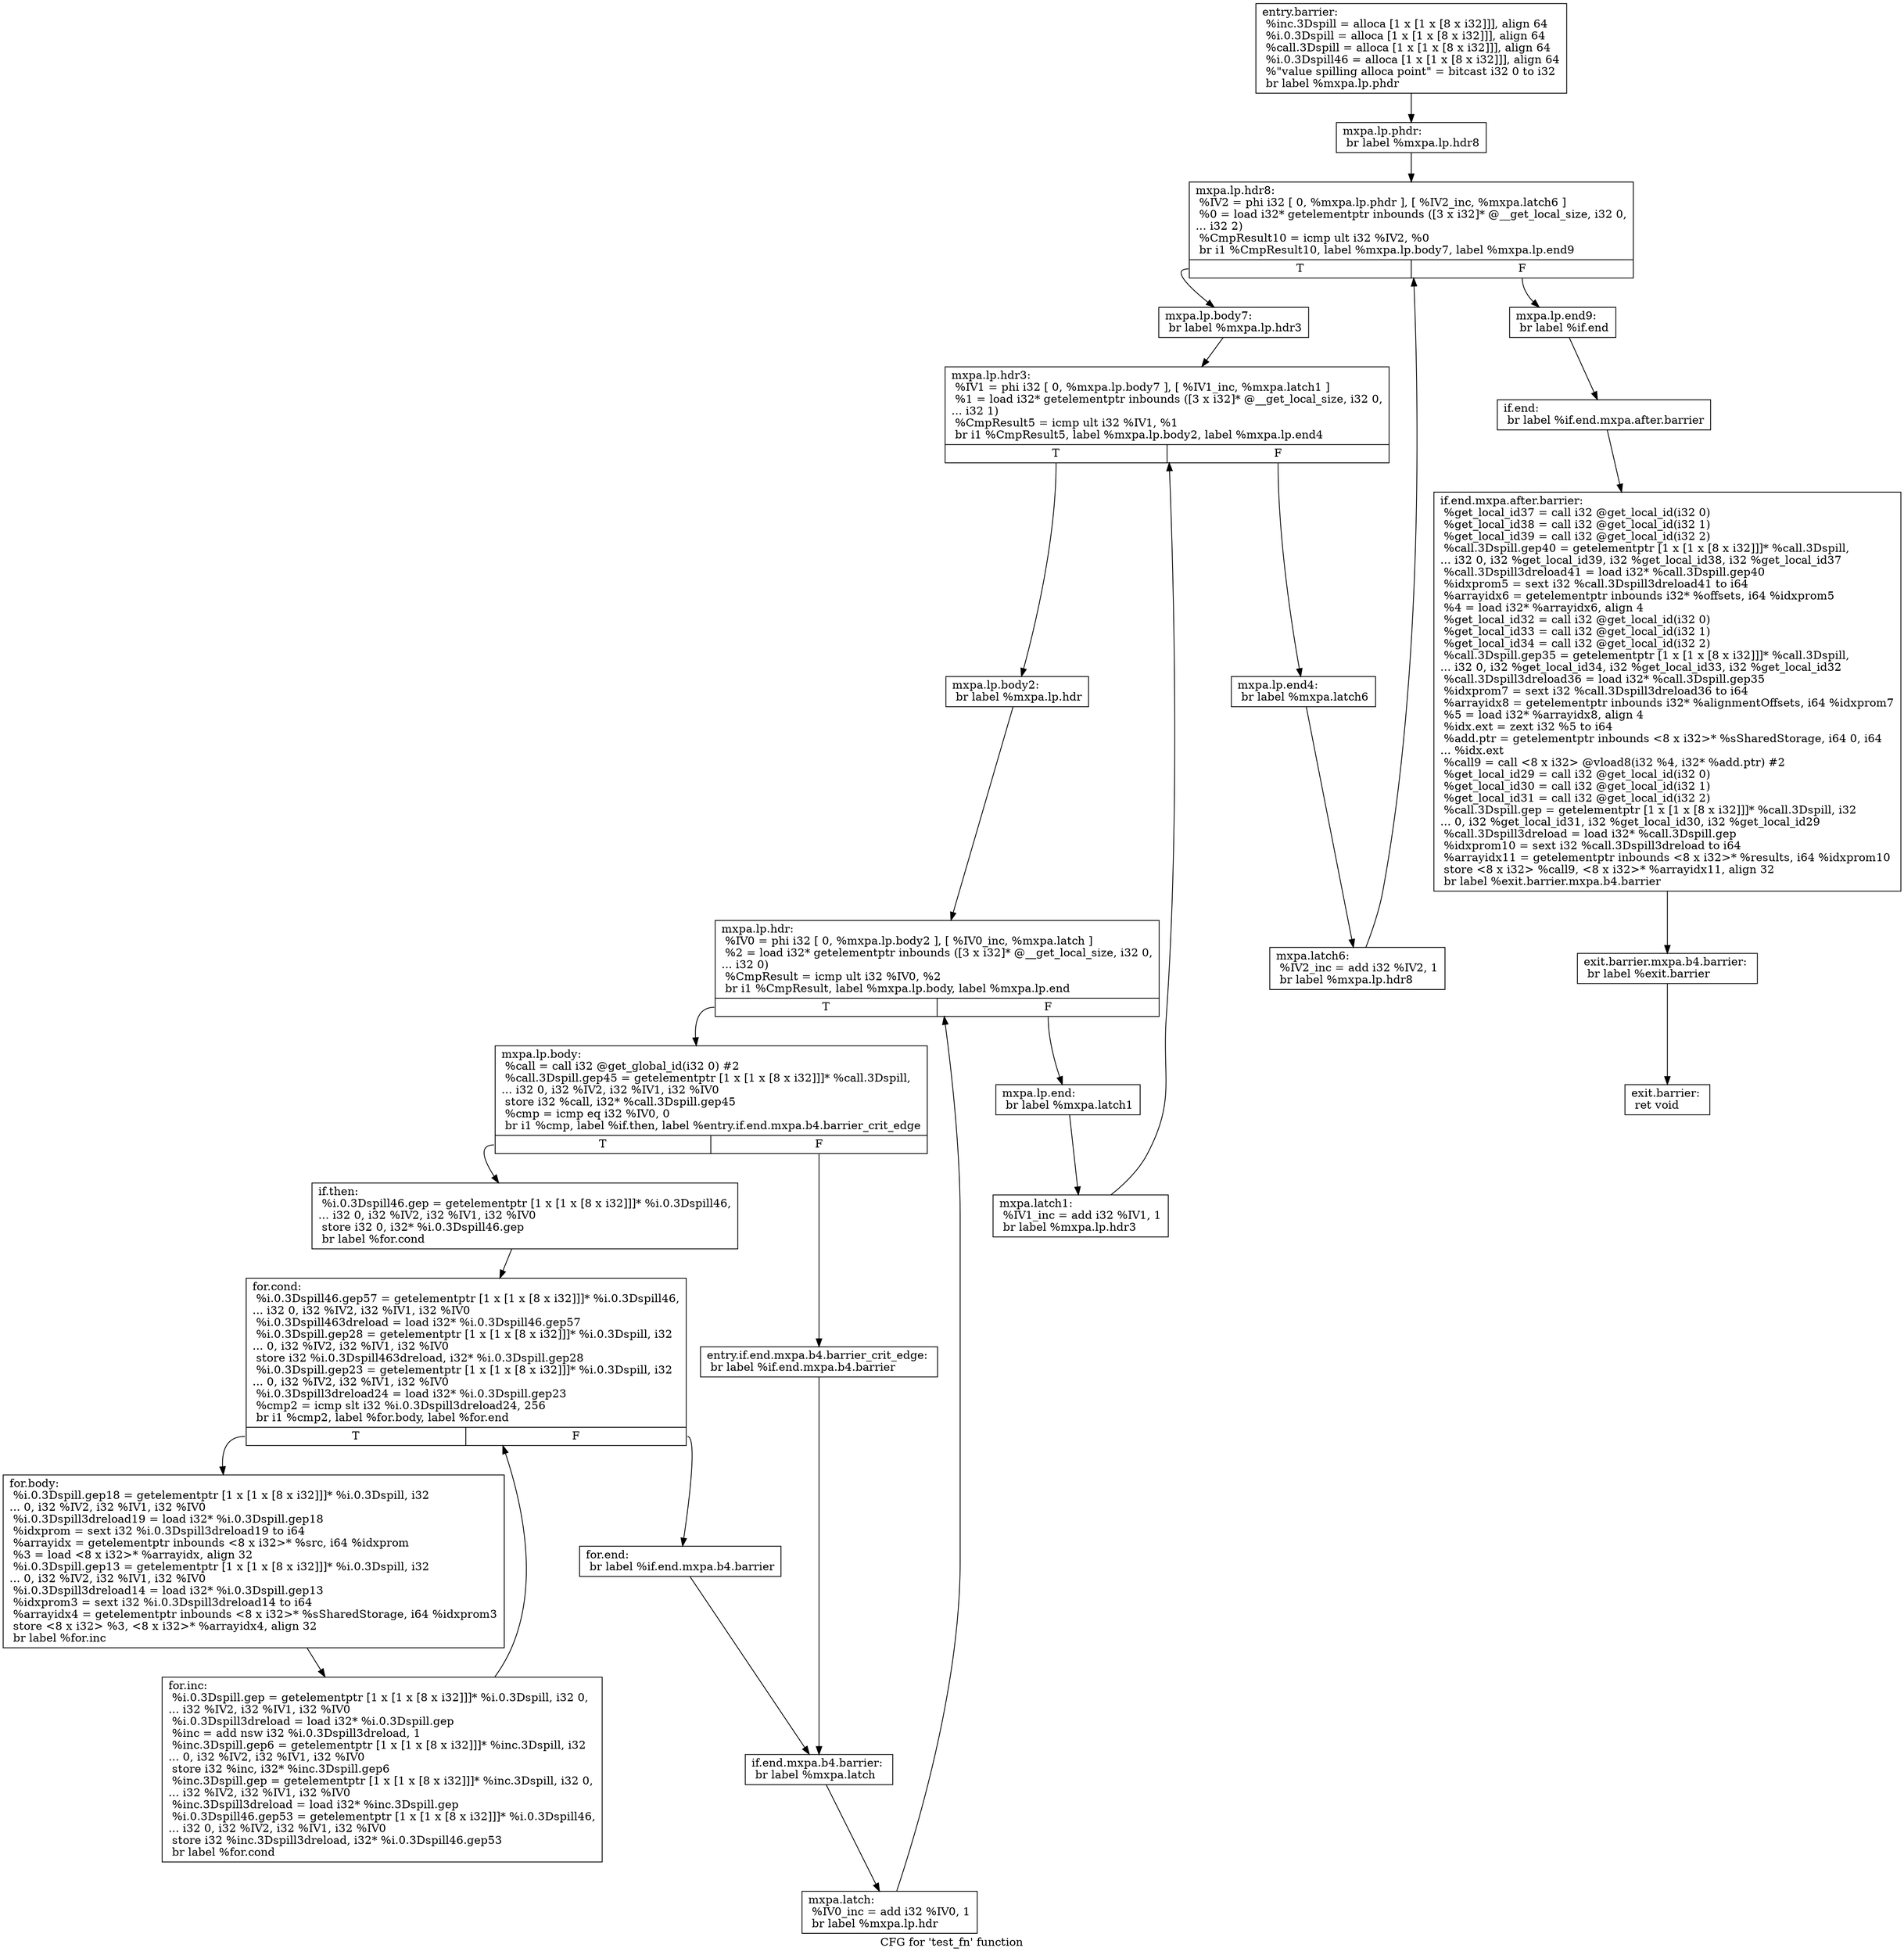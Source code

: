 digraph "CFG for 'test_fn' function" {
	label="CFG for 'test_fn' function";

	Node0x3b3ef10 [shape=record,label="{entry.barrier:\l  %inc.3Dspill = alloca [1 x [1 x [8 x i32]]], align 64\l  %i.0.3Dspill = alloca [1 x [1 x [8 x i32]]], align 64\l  %call.3Dspill = alloca [1 x [1 x [8 x i32]]], align 64\l  %i.0.3Dspill46 = alloca [1 x [1 x [8 x i32]]], align 64\l  %\"value spilling alloca point\" = bitcast i32 0 to i32\l  br label %mxpa.lp.phdr\l}"];
	Node0x3b3ef10 -> Node0x3b3f2b0;
	Node0x3b3f2b0 [shape=record,label="{mxpa.lp.phdr:                                     \l  br label %mxpa.lp.hdr8\l}"];
	Node0x3b3f2b0 -> Node0x3b3f430;
	Node0x3b3f430 [shape=record,label="{mxpa.lp.hdr8:                                     \l  %IV2 = phi i32 [ 0, %mxpa.lp.phdr ], [ %IV2_inc, %mxpa.latch6 ]\l  %0 = load i32* getelementptr inbounds ([3 x i32]* @__get_local_size, i32 0,\l... i32 2)\l  %CmpResult10 = icmp ult i32 %IV2, %0\l  br i1 %CmpResult10, label %mxpa.lp.body7, label %mxpa.lp.end9\l|{<s0>T|<s1>F}}"];
	Node0x3b3f430:s0 -> Node0x3b3fae0;
	Node0x3b3f430:s1 -> Node0x3b3fbc0;
	Node0x3b3fae0 [shape=record,label="{mxpa.lp.body7:                                    \l  br label %mxpa.lp.hdr3\l}"];
	Node0x3b3fae0 -> Node0x3b3fd70;
	Node0x3b3fd70 [shape=record,label="{mxpa.lp.hdr3:                                     \l  %IV1 = phi i32 [ 0, %mxpa.lp.body7 ], [ %IV1_inc, %mxpa.latch1 ]\l  %1 = load i32* getelementptr inbounds ([3 x i32]* @__get_local_size, i32 0,\l... i32 1)\l  %CmpResult5 = icmp ult i32 %IV1, %1\l  br i1 %CmpResult5, label %mxpa.lp.body2, label %mxpa.lp.end4\l|{<s0>T|<s1>F}}"];
	Node0x3b3fd70:s0 -> Node0x3b40380;
	Node0x3b3fd70:s1 -> Node0x3b40460;
	Node0x3b40380 [shape=record,label="{mxpa.lp.body2:                                    \l  br label %mxpa.lp.hdr\l}"];
	Node0x3b40380 -> Node0x3b40610;
	Node0x3b40610 [shape=record,label="{mxpa.lp.hdr:                                      \l  %IV0 = phi i32 [ 0, %mxpa.lp.body2 ], [ %IV0_inc, %mxpa.latch ]\l  %2 = load i32* getelementptr inbounds ([3 x i32]* @__get_local_size, i32 0,\l... i32 0)\l  %CmpResult = icmp ult i32 %IV0, %2\l  br i1 %CmpResult, label %mxpa.lp.body, label %mxpa.lp.end\l|{<s0>T|<s1>F}}"];
	Node0x3b40610:s0 -> Node0x3b40dc0;
	Node0x3b40610:s1 -> Node0x3b40ea0;
	Node0x3b40dc0 [shape=record,label="{mxpa.lp.body:                                     \l  %call = call i32 @get_global_id(i32 0) #2\l  %call.3Dspill.gep45 = getelementptr [1 x [1 x [8 x i32]]]* %call.3Dspill,\l... i32 0, i32 %IV2, i32 %IV1, i32 %IV0\l  store i32 %call, i32* %call.3Dspill.gep45\l  %cmp = icmp eq i32 %IV0, 0\l  br i1 %cmp, label %if.then, label %entry.if.end.mxpa.b4.barrier_crit_edge\l|{<s0>T|<s1>F}}"];
	Node0x3b40dc0:s0 -> Node0x3b414c0;
	Node0x3b40dc0:s1 -> Node0x3b415c0;
	Node0x3b415c0 [shape=record,label="{entry.if.end.mxpa.b4.barrier_crit_edge:           \l  br label %if.end.mxpa.b4.barrier\l}"];
	Node0x3b415c0 -> Node0x3b41710;
	Node0x3b414c0 [shape=record,label="{if.then:                                          \l  %i.0.3Dspill46.gep = getelementptr [1 x [1 x [8 x i32]]]* %i.0.3Dspill46,\l... i32 0, i32 %IV2, i32 %IV1, i32 %IV0\l  store i32 0, i32* %i.0.3Dspill46.gep\l  br label %for.cond\l}"];
	Node0x3b414c0 -> Node0x3b419d0;
	Node0x3b419d0 [shape=record,label="{for.cond:                                         \l  %i.0.3Dspill46.gep57 = getelementptr [1 x [1 x [8 x i32]]]* %i.0.3Dspill46,\l... i32 0, i32 %IV2, i32 %IV1, i32 %IV0\l  %i.0.3Dspill463dreload = load i32* %i.0.3Dspill46.gep57\l  %i.0.3Dspill.gep28 = getelementptr [1 x [1 x [8 x i32]]]* %i.0.3Dspill, i32\l... 0, i32 %IV2, i32 %IV1, i32 %IV0\l  store i32 %i.0.3Dspill463dreload, i32* %i.0.3Dspill.gep28\l  %i.0.3Dspill.gep23 = getelementptr [1 x [1 x [8 x i32]]]* %i.0.3Dspill, i32\l... 0, i32 %IV2, i32 %IV1, i32 %IV0\l  %i.0.3Dspill3dreload24 = load i32* %i.0.3Dspill.gep23\l  %cmp2 = icmp slt i32 %i.0.3Dspill3dreload24, 256\l  br i1 %cmp2, label %for.body, label %for.end\l|{<s0>T|<s1>F}}"];
	Node0x3b419d0:s0 -> Node0x3b420d0;
	Node0x3b419d0:s1 -> Node0x3b421c0;
	Node0x3b420d0 [shape=record,label="{for.body:                                         \l  %i.0.3Dspill.gep18 = getelementptr [1 x [1 x [8 x i32]]]* %i.0.3Dspill, i32\l... 0, i32 %IV2, i32 %IV1, i32 %IV0\l  %i.0.3Dspill3dreload19 = load i32* %i.0.3Dspill.gep18\l  %idxprom = sext i32 %i.0.3Dspill3dreload19 to i64\l  %arrayidx = getelementptr inbounds \<8 x i32\>* %src, i64 %idxprom\l  %3 = load \<8 x i32\>* %arrayidx, align 32\l  %i.0.3Dspill.gep13 = getelementptr [1 x [1 x [8 x i32]]]* %i.0.3Dspill, i32\l... 0, i32 %IV2, i32 %IV1, i32 %IV0\l  %i.0.3Dspill3dreload14 = load i32* %i.0.3Dspill.gep13\l  %idxprom3 = sext i32 %i.0.3Dspill3dreload14 to i64\l  %arrayidx4 = getelementptr inbounds \<8 x i32\>* %sSharedStorage, i64 %idxprom3\l  store \<8 x i32\> %3, \<8 x i32\>* %arrayidx4, align 32\l  br label %for.inc\l}"];
	Node0x3b420d0 -> Node0x3b42d40;
	Node0x3b42d40 [shape=record,label="{for.inc:                                          \l  %i.0.3Dspill.gep = getelementptr [1 x [1 x [8 x i32]]]* %i.0.3Dspill, i32 0,\l... i32 %IV2, i32 %IV1, i32 %IV0\l  %i.0.3Dspill3dreload = load i32* %i.0.3Dspill.gep\l  %inc = add nsw i32 %i.0.3Dspill3dreload, 1\l  %inc.3Dspill.gep6 = getelementptr [1 x [1 x [8 x i32]]]* %inc.3Dspill, i32\l... 0, i32 %IV2, i32 %IV1, i32 %IV0\l  store i32 %inc, i32* %inc.3Dspill.gep6\l  %inc.3Dspill.gep = getelementptr [1 x [1 x [8 x i32]]]* %inc.3Dspill, i32 0,\l... i32 %IV2, i32 %IV1, i32 %IV0\l  %inc.3Dspill3dreload = load i32* %inc.3Dspill.gep\l  %i.0.3Dspill46.gep53 = getelementptr [1 x [1 x [8 x i32]]]* %i.0.3Dspill46,\l... i32 0, i32 %IV2, i32 %IV1, i32 %IV0\l  store i32 %inc.3Dspill3dreload, i32* %i.0.3Dspill46.gep53\l  br label %for.cond\l}"];
	Node0x3b42d40 -> Node0x3b419d0;
	Node0x3b421c0 [shape=record,label="{for.end:                                          \l  br label %if.end.mxpa.b4.barrier\l}"];
	Node0x3b421c0 -> Node0x3b41710;
	Node0x3b3fbc0 [shape=record,label="{mxpa.lp.end9:                                     \l  br label %if.end\l}"];
	Node0x3b3fbc0 -> Node0x3b43640;
	Node0x3b40460 [shape=record,label="{mxpa.lp.end4:                                     \l  br label %mxpa.latch6\l}"];
	Node0x3b40460 -> Node0x3b3e5c0;
	Node0x3b40ea0 [shape=record,label="{mxpa.lp.end:                                      \l  br label %mxpa.latch1\l}"];
	Node0x3b40ea0 -> Node0x3b3ff30;
	Node0x3b41710 [shape=record,label="{if.end.mxpa.b4.barrier:                           \l  br label %mxpa.latch\l}"];
	Node0x3b41710 -> Node0x3b3f5f0;
	Node0x3b3f5f0 [shape=record,label="{mxpa.latch:                                       \l  %IV0_inc = add i32 %IV0, 1\l  br label %mxpa.lp.hdr\l}"];
	Node0x3b3f5f0 -> Node0x3b40610;
	Node0x3b3ff30 [shape=record,label="{mxpa.latch1:                                      \l  %IV1_inc = add i32 %IV1, 1\l  br label %mxpa.lp.hdr3\l}"];
	Node0x3b3ff30 -> Node0x3b3fd70;
	Node0x3b3e5c0 [shape=record,label="{mxpa.latch6:                                      \l  %IV2_inc = add i32 %IV2, 1\l  br label %mxpa.lp.hdr8\l}"];
	Node0x3b3e5c0 -> Node0x3b3f430;
	Node0x3b43640 [shape=record,label="{if.end:                                           \l  br label %if.end.mxpa.after.barrier\l}"];
	Node0x3b43640 -> Node0x3b43bf0;
	Node0x3b43bf0 [shape=record,label="{if.end.mxpa.after.barrier:                        \l  %get_local_id37 = call i32 @get_local_id(i32 0)\l  %get_local_id38 = call i32 @get_local_id(i32 1)\l  %get_local_id39 = call i32 @get_local_id(i32 2)\l  %call.3Dspill.gep40 = getelementptr [1 x [1 x [8 x i32]]]* %call.3Dspill,\l... i32 0, i32 %get_local_id39, i32 %get_local_id38, i32 %get_local_id37\l  %call.3Dspill3dreload41 = load i32* %call.3Dspill.gep40\l  %idxprom5 = sext i32 %call.3Dspill3dreload41 to i64\l  %arrayidx6 = getelementptr inbounds i32* %offsets, i64 %idxprom5\l  %4 = load i32* %arrayidx6, align 4\l  %get_local_id32 = call i32 @get_local_id(i32 0)\l  %get_local_id33 = call i32 @get_local_id(i32 1)\l  %get_local_id34 = call i32 @get_local_id(i32 2)\l  %call.3Dspill.gep35 = getelementptr [1 x [1 x [8 x i32]]]* %call.3Dspill,\l... i32 0, i32 %get_local_id34, i32 %get_local_id33, i32 %get_local_id32\l  %call.3Dspill3dreload36 = load i32* %call.3Dspill.gep35\l  %idxprom7 = sext i32 %call.3Dspill3dreload36 to i64\l  %arrayidx8 = getelementptr inbounds i32* %alignmentOffsets, i64 %idxprom7\l  %5 = load i32* %arrayidx8, align 4\l  %idx.ext = zext i32 %5 to i64\l  %add.ptr = getelementptr inbounds \<8 x i32\>* %sSharedStorage, i64 0, i64\l... %idx.ext\l  %call9 = call \<8 x i32\> @vload8(i32 %4, i32* %add.ptr) #2\l  %get_local_id29 = call i32 @get_local_id(i32 0)\l  %get_local_id30 = call i32 @get_local_id(i32 1)\l  %get_local_id31 = call i32 @get_local_id(i32 2)\l  %call.3Dspill.gep = getelementptr [1 x [1 x [8 x i32]]]* %call.3Dspill, i32\l... 0, i32 %get_local_id31, i32 %get_local_id30, i32 %get_local_id29\l  %call.3Dspill3dreload = load i32* %call.3Dspill.gep\l  %idxprom10 = sext i32 %call.3Dspill3dreload to i64\l  %arrayidx11 = getelementptr inbounds \<8 x i32\>* %results, i64 %idxprom10\l  store \<8 x i32\> %call9, \<8 x i32\>* %arrayidx11, align 32\l  br label %exit.barrier.mxpa.b4.barrier\l}"];
	Node0x3b43bf0 -> Node0x3b45580;
	Node0x3b45580 [shape=record,label="{exit.barrier.mxpa.b4.barrier:                     \l  br label %exit.barrier\l}"];
	Node0x3b45580 -> Node0x3b45690;
	Node0x3b45690 [shape=record,label="{exit.barrier:                                     \l  ret void\l}"];
}
